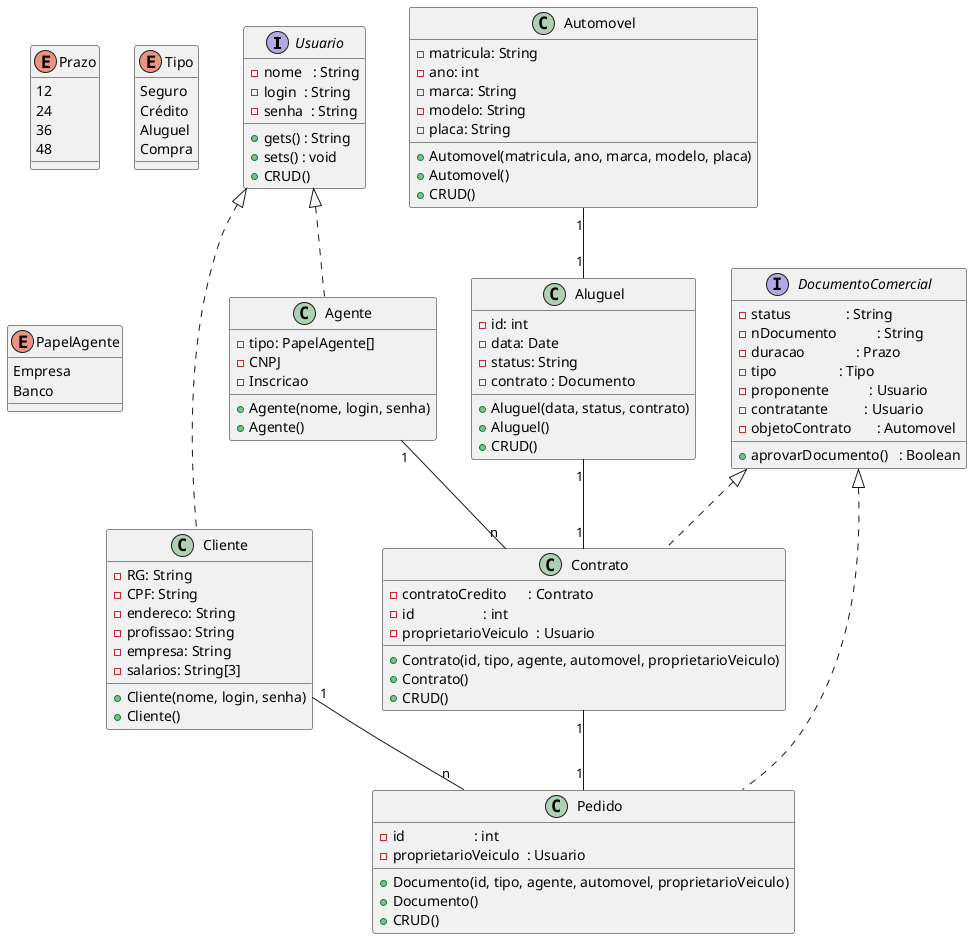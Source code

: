 @startuml Sistema de Aluguel de Carros

interface Usuario{
    -nome   : String
    -login  : String
    -senha  : String
    +gets() : String
    +sets() : void
    +CRUD()
}

class Cliente implements Usuario {
    +Cliente(nome, login, senha)
    +Cliente()
    -RG: String
    -CPF: String
    -endereco: String
    -profissao: String
    -empresa: String
    -salarios: String[3]
}


class Aluguel {
    +Aluguel(data, status, contrato)
    +Aluguel()
    -id: int
    -data: Date
    -status: String
    -contrato : Documento

    +CRUD()
}

enum Prazo {
    12
    24
    36
    48
}

enum Tipo {
    Seguro
    Crédito
    Aluguel
    Compra
}

enum PapelAgente {
    Empresa
    Banco
}

class Agente implements Usuario{
   -tipo: PapelAgente[]
   -CNPJ
   -Inscricao
   +Agente(nome, login, senha)
   +Agente()
}

class Automovel {
    +Automovel(matricula, ano, marca, modelo, placa)
    +Automovel()
    -matricula: String
    -ano: int
    -marca: String
    -modelo: String
    -placa: String
    +CRUD()
}

class Contrato implements DocumentoComercial{
    +Contrato(id, tipo, agente, automovel, proprietarioVeiculo)
    +Contrato()
    -contratoCredito      : Contrato
    -id                   : int
    -proprietarioVeiculo  : Usuario
    +CRUD()
}

class Pedido implements DocumentoComercial{
    +Documento(id, tipo, agente, automovel, proprietarioVeiculo)
    +Documento()
    -id                   : int
    -proprietarioVeiculo  : Usuario
    +CRUD()
}

interface DocumentoComercial {
    -status               : String
    -nDocumento           : String
    -duracao              : Prazo
    -tipo                 : Tipo
    -proponente           : Usuario
    -contratante          : Usuario
    -objetoContrato       : Automovel
    +aprovarDocumento()   : Boolean
}

Agente    "1" -- "n" Contrato
Cliente   "1" -- "n" Pedido
Contrato  "1" -- "1" Pedido
Automovel "1" -- "1" Aluguel
Aluguel   "1" -- "1" Contrato
 
@enduml